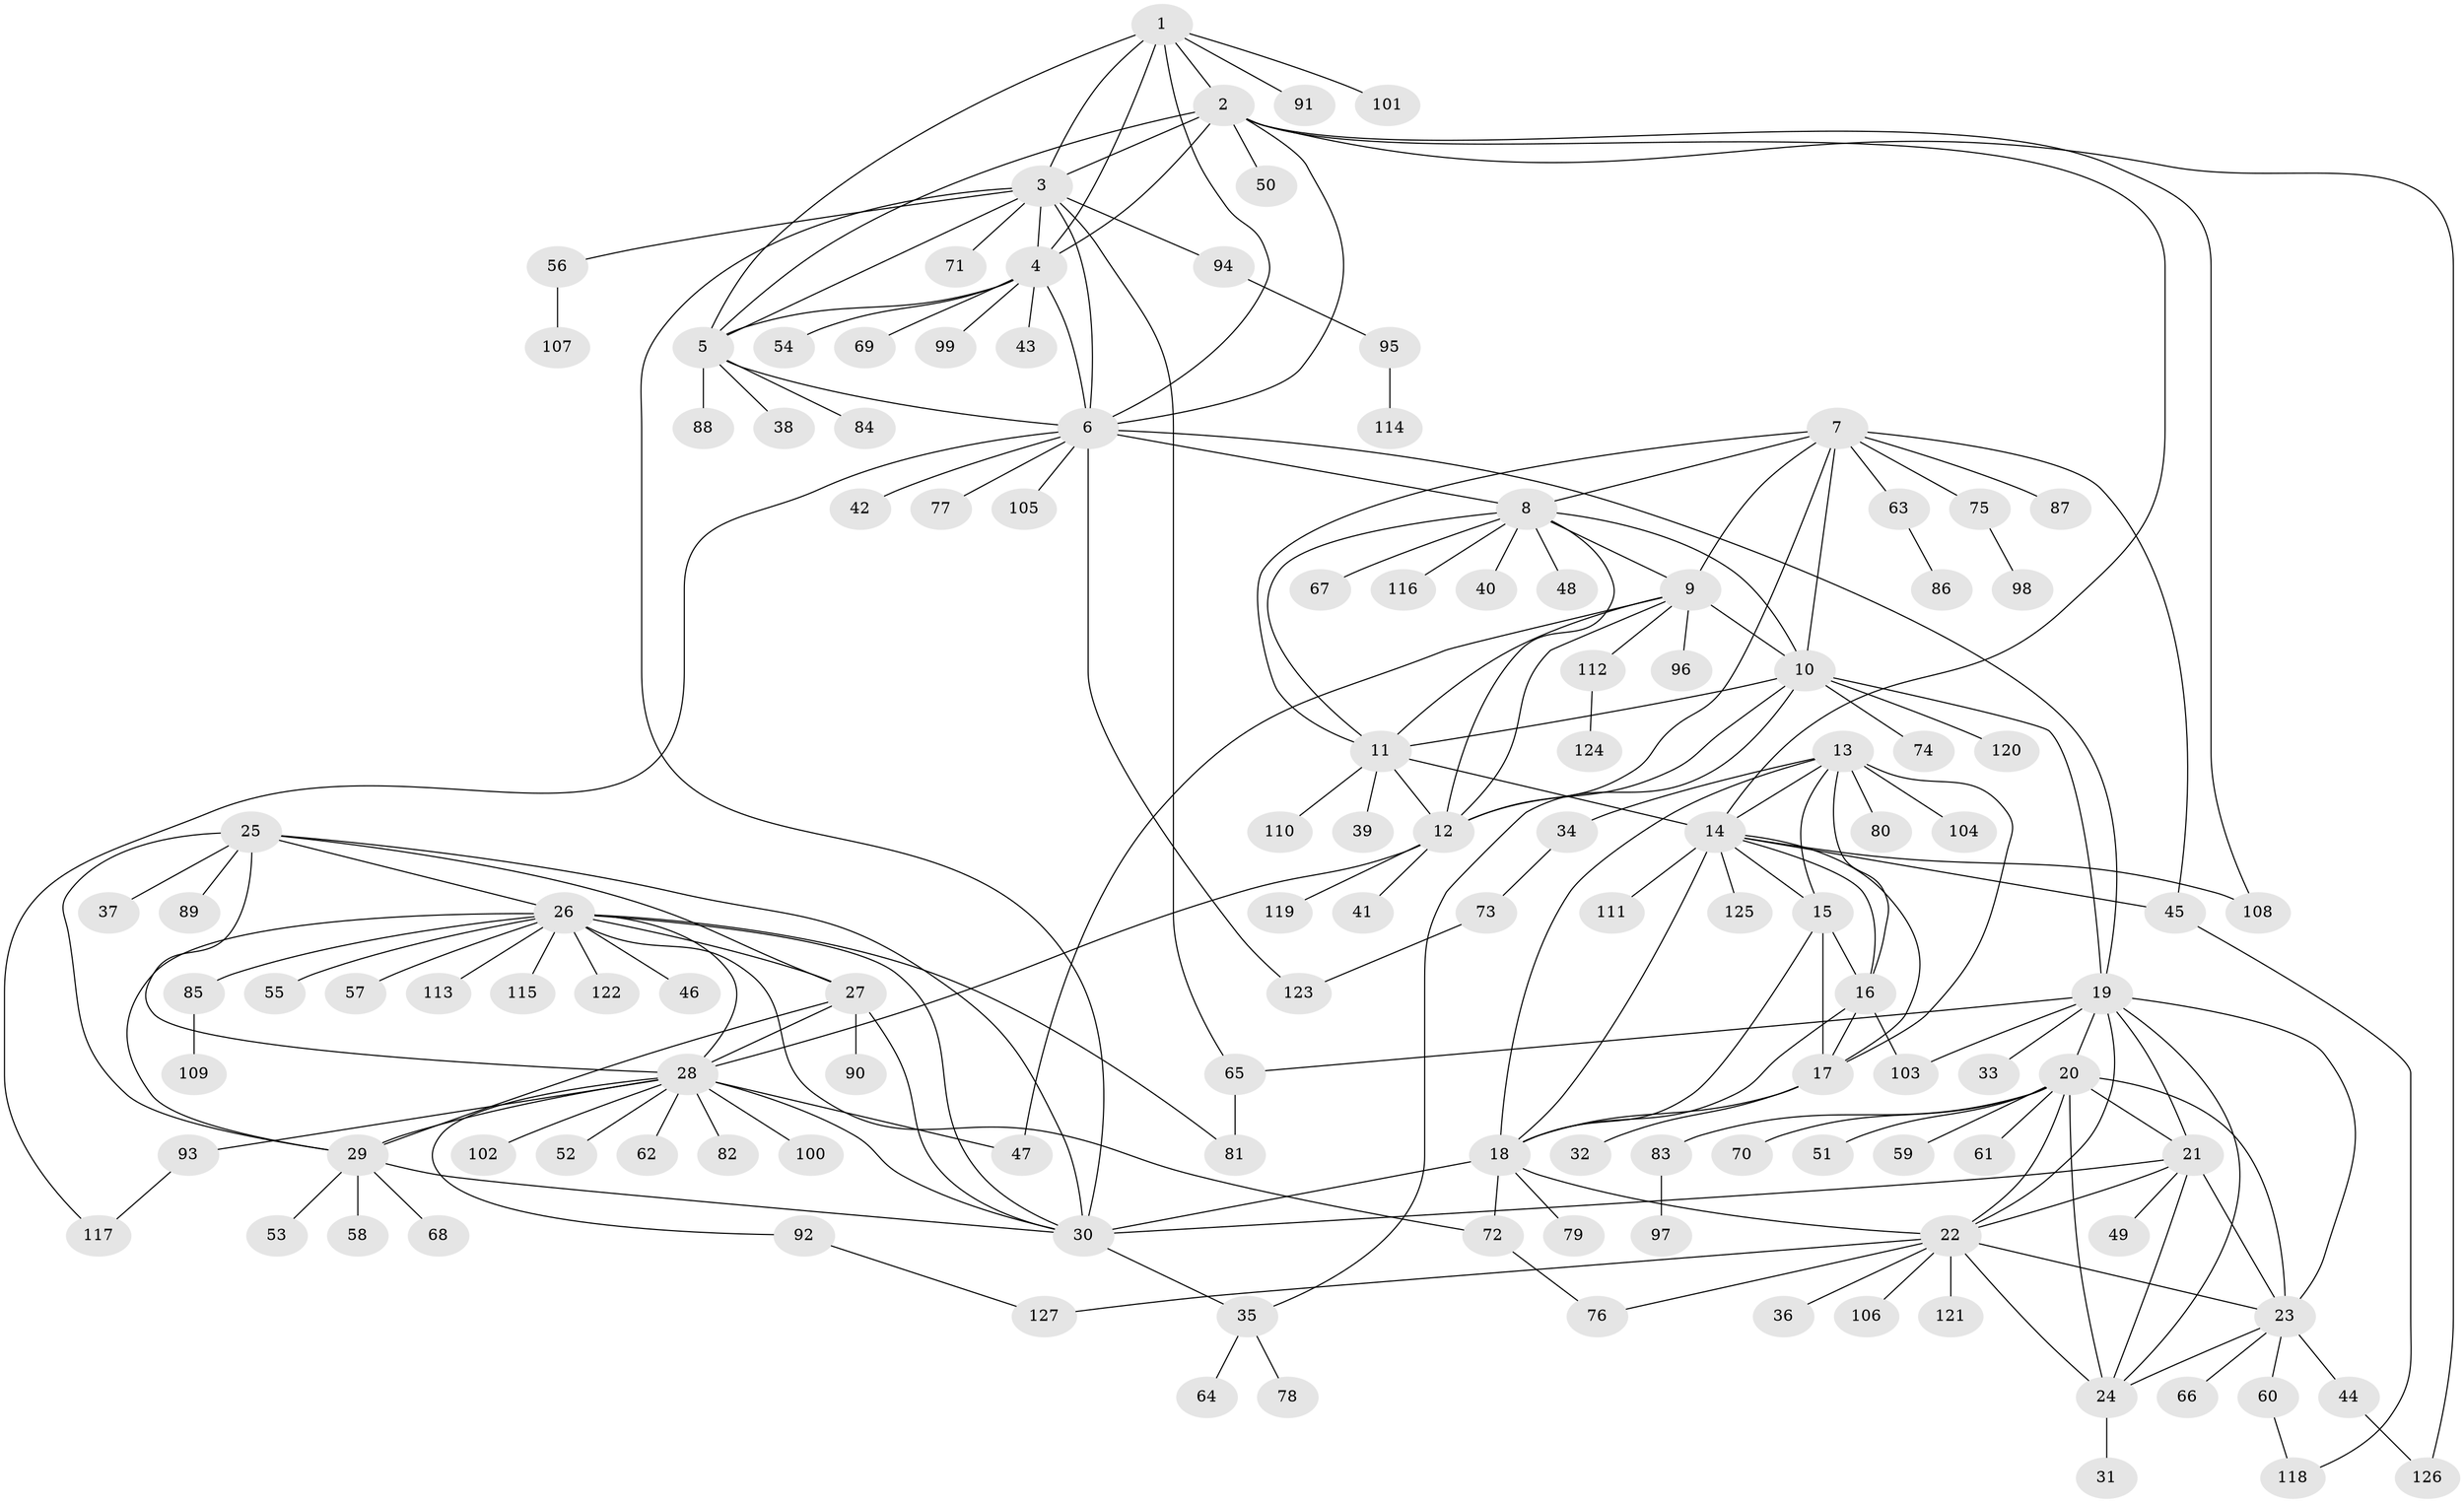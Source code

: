 // Generated by graph-tools (version 1.1) at 2025/15/03/09/25 04:15:50]
// undirected, 127 vertices, 196 edges
graph export_dot {
graph [start="1"]
  node [color=gray90,style=filled];
  1;
  2;
  3;
  4;
  5;
  6;
  7;
  8;
  9;
  10;
  11;
  12;
  13;
  14;
  15;
  16;
  17;
  18;
  19;
  20;
  21;
  22;
  23;
  24;
  25;
  26;
  27;
  28;
  29;
  30;
  31;
  32;
  33;
  34;
  35;
  36;
  37;
  38;
  39;
  40;
  41;
  42;
  43;
  44;
  45;
  46;
  47;
  48;
  49;
  50;
  51;
  52;
  53;
  54;
  55;
  56;
  57;
  58;
  59;
  60;
  61;
  62;
  63;
  64;
  65;
  66;
  67;
  68;
  69;
  70;
  71;
  72;
  73;
  74;
  75;
  76;
  77;
  78;
  79;
  80;
  81;
  82;
  83;
  84;
  85;
  86;
  87;
  88;
  89;
  90;
  91;
  92;
  93;
  94;
  95;
  96;
  97;
  98;
  99;
  100;
  101;
  102;
  103;
  104;
  105;
  106;
  107;
  108;
  109;
  110;
  111;
  112;
  113;
  114;
  115;
  116;
  117;
  118;
  119;
  120;
  121;
  122;
  123;
  124;
  125;
  126;
  127;
  1 -- 2;
  1 -- 3;
  1 -- 4;
  1 -- 5;
  1 -- 6;
  1 -- 91;
  1 -- 101;
  2 -- 3;
  2 -- 4;
  2 -- 5;
  2 -- 6;
  2 -- 14;
  2 -- 50;
  2 -- 108;
  2 -- 126;
  3 -- 4;
  3 -- 5;
  3 -- 6;
  3 -- 30;
  3 -- 56;
  3 -- 65;
  3 -- 71;
  3 -- 94;
  4 -- 5;
  4 -- 6;
  4 -- 43;
  4 -- 54;
  4 -- 69;
  4 -- 99;
  5 -- 6;
  5 -- 38;
  5 -- 84;
  5 -- 88;
  6 -- 8;
  6 -- 19;
  6 -- 42;
  6 -- 77;
  6 -- 105;
  6 -- 117;
  6 -- 123;
  7 -- 8;
  7 -- 9;
  7 -- 10;
  7 -- 11;
  7 -- 12;
  7 -- 45;
  7 -- 63;
  7 -- 75;
  7 -- 87;
  8 -- 9;
  8 -- 10;
  8 -- 11;
  8 -- 12;
  8 -- 40;
  8 -- 48;
  8 -- 67;
  8 -- 116;
  9 -- 10;
  9 -- 11;
  9 -- 12;
  9 -- 47;
  9 -- 96;
  9 -- 112;
  10 -- 11;
  10 -- 12;
  10 -- 19;
  10 -- 35;
  10 -- 74;
  10 -- 120;
  11 -- 12;
  11 -- 14;
  11 -- 39;
  11 -- 110;
  12 -- 28;
  12 -- 41;
  12 -- 119;
  13 -- 14;
  13 -- 15;
  13 -- 16;
  13 -- 17;
  13 -- 18;
  13 -- 34;
  13 -- 80;
  13 -- 104;
  14 -- 15;
  14 -- 16;
  14 -- 17;
  14 -- 18;
  14 -- 45;
  14 -- 108;
  14 -- 111;
  14 -- 125;
  15 -- 16;
  15 -- 17;
  15 -- 18;
  16 -- 17;
  16 -- 18;
  16 -- 103;
  17 -- 18;
  17 -- 32;
  18 -- 22;
  18 -- 30;
  18 -- 72;
  18 -- 79;
  19 -- 20;
  19 -- 21;
  19 -- 22;
  19 -- 23;
  19 -- 24;
  19 -- 33;
  19 -- 65;
  19 -- 103;
  20 -- 21;
  20 -- 22;
  20 -- 23;
  20 -- 24;
  20 -- 51;
  20 -- 59;
  20 -- 61;
  20 -- 70;
  20 -- 83;
  21 -- 22;
  21 -- 23;
  21 -- 24;
  21 -- 30;
  21 -- 49;
  22 -- 23;
  22 -- 24;
  22 -- 36;
  22 -- 76;
  22 -- 106;
  22 -- 121;
  22 -- 127;
  23 -- 24;
  23 -- 44;
  23 -- 60;
  23 -- 66;
  24 -- 31;
  25 -- 26;
  25 -- 27;
  25 -- 28;
  25 -- 29;
  25 -- 30;
  25 -- 37;
  25 -- 89;
  26 -- 27;
  26 -- 28;
  26 -- 29;
  26 -- 30;
  26 -- 46;
  26 -- 55;
  26 -- 57;
  26 -- 72;
  26 -- 81;
  26 -- 85;
  26 -- 113;
  26 -- 115;
  26 -- 122;
  27 -- 28;
  27 -- 29;
  27 -- 30;
  27 -- 90;
  28 -- 29;
  28 -- 30;
  28 -- 47;
  28 -- 52;
  28 -- 62;
  28 -- 82;
  28 -- 92;
  28 -- 93;
  28 -- 100;
  28 -- 102;
  29 -- 30;
  29 -- 53;
  29 -- 58;
  29 -- 68;
  30 -- 35;
  34 -- 73;
  35 -- 64;
  35 -- 78;
  44 -- 126;
  45 -- 118;
  56 -- 107;
  60 -- 118;
  63 -- 86;
  65 -- 81;
  72 -- 76;
  73 -- 123;
  75 -- 98;
  83 -- 97;
  85 -- 109;
  92 -- 127;
  93 -- 117;
  94 -- 95;
  95 -- 114;
  112 -- 124;
}

